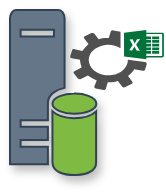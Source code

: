 <mxfile version="22.0.6" type="github">
  <diagram name="Page-1" id="XUVuE2oSIUS_g4LRfLyj">
    <mxGraphModel dx="1323" dy="720" grid="1" gridSize="10" guides="1" tooltips="1" connect="1" arrows="1" fold="1" page="1" pageScale="1" pageWidth="850" pageHeight="1100" math="0" shadow="0">
      <root>
        <mxCell id="0" />
        <mxCell id="1" parent="0" />
        <mxCell id="zuABSB0GzU-JddChbctC-3" value="" style="shadow=1;dashed=0;html=1;strokeColor=#314354;fillColor=#647687;labelPosition=center;verticalLabelPosition=bottom;verticalAlign=top;outlineConnect=0;align=center;shape=mxgraph.office.databases.database_server_green;hachureGap=4;fontFamily=Architects Daughter;fontSource=https%3A%2F%2Ffonts.googleapis.com%2Fcss%3Ffamily%3DArchitects%2BDaughter;fontSize=20;fontColor=#ffffff;" vertex="1" parent="1">
          <mxGeometry x="60" y="280" width="43.2" height="83.38" as="geometry" />
        </mxCell>
        <mxCell id="zuABSB0GzU-JddChbctC-2" value="" style="sketch=0;pointerEvents=1;shadow=0;dashed=0;html=1;strokeColor=none;fillColor=#505050;labelPosition=center;verticalLabelPosition=bottom;verticalAlign=top;outlineConnect=0;align=center;shape=mxgraph.office.sites.excel_services;hachureGap=4;jiggle=2;curveFitting=1;fontFamily=Architects Daughter;fontSource=https%3A%2F%2Ffonts.googleapis.com%2Fcss%3Ffamily%3DArchitects%2BDaughter;fontSize=20;" vertex="1" parent="1">
          <mxGeometry x="90" y="290" width="46.95" height="30" as="geometry" />
        </mxCell>
      </root>
    </mxGraphModel>
  </diagram>
</mxfile>
